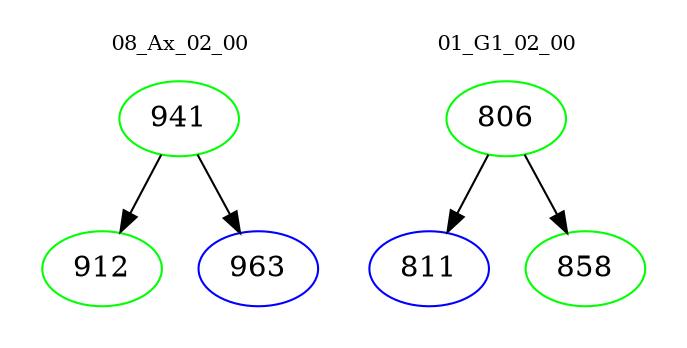 digraph{
subgraph cluster_0 {
color = white
label = "08_Ax_02_00";
fontsize=10;
T0_941 [label="941", color="green"]
T0_941 -> T0_912 [color="black"]
T0_912 [label="912", color="green"]
T0_941 -> T0_963 [color="black"]
T0_963 [label="963", color="blue"]
}
subgraph cluster_1 {
color = white
label = "01_G1_02_00";
fontsize=10;
T1_806 [label="806", color="green"]
T1_806 -> T1_811 [color="black"]
T1_811 [label="811", color="blue"]
T1_806 -> T1_858 [color="black"]
T1_858 [label="858", color="green"]
}
}
